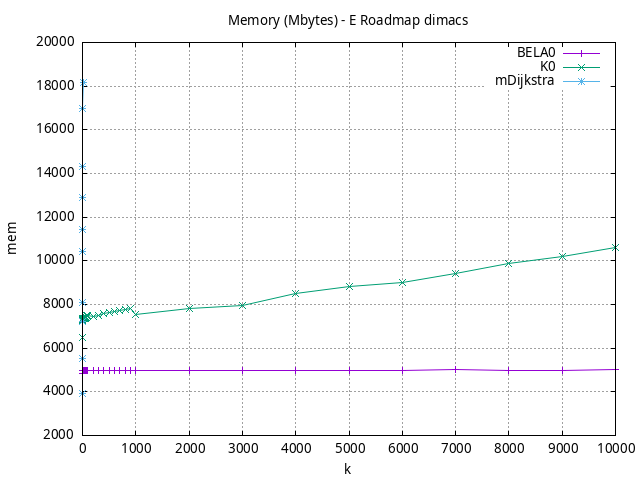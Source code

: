 #!/usr/bin/gnuplot
# -*- coding: utf-8 -*-
#
# results/roadmap/dimacs/E/USA-road-d.E.brute-force.mem.gnuplot
#
# Started on 01/09/2024 14:32:04
# Author: Carlos Linares López
set grid
set xlabel "k"
set ylabel "mem"

set title "Memory (Mbytes) - E Roadmap dimacs"

set terminal png enhanced font "Ariel,10"
set output 'USA-road-d.E.brute-force.mem.png'

plot "-" title "BELA0"      with linesp, "-" title "K0"      with linesp, "-" title "mDijkstra"      with linesp

	1 4834.87
	2 4984.0
	3 4984.0
	4 4984.0
	5 4984.0
	6 4984.0
	7 4984.0
	8 4984.0
	9 4984.0
	10 4984.0
	20 4984.0
	30 4984.0
	40 4984.0
	50 4984.0
	60 4984.0
	70 4984.0
	80 4984.0
	90 4984.0
	100 4984.0
	200 4984.0
	300 4984.0
	400 4984.0
	500 4984.0
	600 4984.0
	700 4984.0
	800 4984.0
	900 4984.0
	1000 4984.0
	2000 4984.0
	3000 4984.0
	4000 4984.0
	5000 4984.0
	6000 4991.56
	7000 5018.35
	8000 4973.01
	9000 4986.05
	10000 5025.81
end
	1 6483.97
	2 7251.22
	3 7275.52
	4 7325.6
	5 7329.42
	6 7332.6
	7 7336.6
	8 7344.44
	9 7348.26
	10 7351.44
	20 7356.16
	30 7364.16
	40 7371.98
	50 7379.16
	60 7386.98
	70 7409.52
	80 7473.98
	90 7481.16
	100 7478.42
	200 7444.8
	300 7494.54
	400 7587.44
	500 7633.62
	600 7681.35
	700 7729.45
	800 7784.0
	900 7812.4
	1000 7544.5
	2000 7807.29
	3000 7963.04
	4000 8514.05
	5000 8832.23
	6000 9014.69
	7000 9405.3
	8000 9899.48
	9000 10199.57
	10000 10591.35
end
	1 3918.24
	2 5543.18
	3 7220.56
	4 8096.76
	5 10440.9
	6 11451.36
	7 12894.89
	8 14308.08
	9 16965.57
	10 18182.72
end
